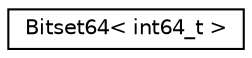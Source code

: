 digraph "Graphical Class Hierarchy"
{
 // LATEX_PDF_SIZE
  edge [fontname="Helvetica",fontsize="10",labelfontname="Helvetica",labelfontsize="10"];
  node [fontname="Helvetica",fontsize="10",shape=record];
  rankdir="LR";
  Node0 [label="Bitset64\< int64_t \>",height=0.2,width=0.4,color="black", fillcolor="white", style="filled",URL="$classoperations__research_1_1_bitset64.html",tooltip=" "];
}
